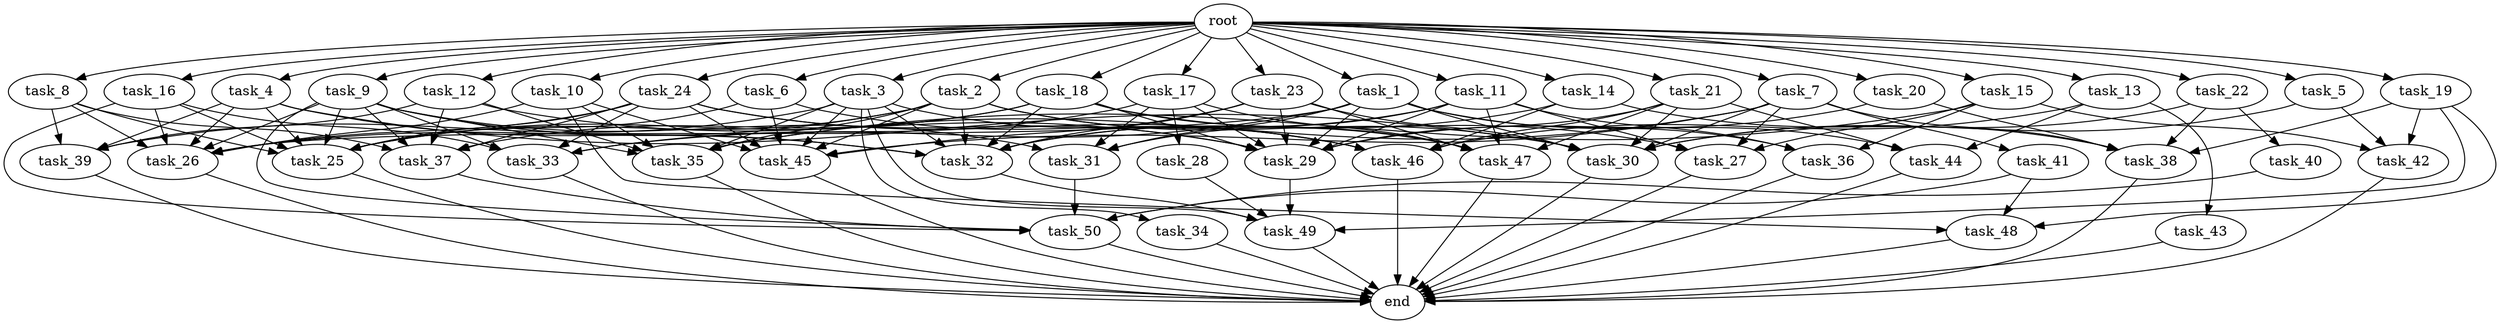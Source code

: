 digraph G {
  root [size="0.000000e+00"];
  task_1 [size="2.374273e+10"];
  task_2 [size="8.829145e+10"];
  task_3 [size="9.056192e+10"];
  task_4 [size="1.407527e+10"];
  task_5 [size="2.608888e+10"];
  task_6 [size="4.198672e+10"];
  task_7 [size="7.020923e+10"];
  task_8 [size="8.432938e+10"];
  task_9 [size="7.868673e+10"];
  task_10 [size="4.661752e+10"];
  task_11 [size="9.605443e+10"];
  task_12 [size="3.963442e+09"];
  task_13 [size="7.093991e+10"];
  task_14 [size="8.835313e+10"];
  task_15 [size="8.260766e+10"];
  task_16 [size="1.725719e+10"];
  task_17 [size="6.333376e+10"];
  task_18 [size="5.450380e+10"];
  task_19 [size="1.400136e+10"];
  task_20 [size="8.027030e+09"];
  task_21 [size="6.322193e+09"];
  task_22 [size="7.924726e+10"];
  task_23 [size="5.263754e+10"];
  task_24 [size="6.221254e+10"];
  task_25 [size="7.255073e+10"];
  task_26 [size="7.501417e+10"];
  task_27 [size="3.533694e+10"];
  task_28 [size="8.607333e+10"];
  task_29 [size="6.747781e+10"];
  task_30 [size="7.417494e+10"];
  task_31 [size="8.516240e+10"];
  task_32 [size="3.202253e+10"];
  task_33 [size="1.391141e+10"];
  task_34 [size="8.211210e+10"];
  task_35 [size="7.069902e+09"];
  task_36 [size="1.613153e+10"];
  task_37 [size="7.492296e+10"];
  task_38 [size="9.479960e+10"];
  task_39 [size="4.231693e+10"];
  task_40 [size="7.574443e+10"];
  task_41 [size="4.980940e+10"];
  task_42 [size="8.167610e+10"];
  task_43 [size="7.042321e+09"];
  task_44 [size="3.058826e+10"];
  task_45 [size="8.412786e+10"];
  task_46 [size="2.059239e+10"];
  task_47 [size="9.905333e+10"];
  task_48 [size="1.052447e+10"];
  task_49 [size="1.624727e+09"];
  task_50 [size="5.350855e+10"];
  end [size="0.000000e+00"];

  root -> task_1 [size="1.000000e-12"];
  root -> task_2 [size="1.000000e-12"];
  root -> task_3 [size="1.000000e-12"];
  root -> task_4 [size="1.000000e-12"];
  root -> task_5 [size="1.000000e-12"];
  root -> task_6 [size="1.000000e-12"];
  root -> task_7 [size="1.000000e-12"];
  root -> task_8 [size="1.000000e-12"];
  root -> task_9 [size="1.000000e-12"];
  root -> task_10 [size="1.000000e-12"];
  root -> task_11 [size="1.000000e-12"];
  root -> task_12 [size="1.000000e-12"];
  root -> task_13 [size="1.000000e-12"];
  root -> task_14 [size="1.000000e-12"];
  root -> task_15 [size="1.000000e-12"];
  root -> task_16 [size="1.000000e-12"];
  root -> task_17 [size="1.000000e-12"];
  root -> task_18 [size="1.000000e-12"];
  root -> task_19 [size="1.000000e-12"];
  root -> task_20 [size="1.000000e-12"];
  root -> task_21 [size="1.000000e-12"];
  root -> task_22 [size="1.000000e-12"];
  root -> task_23 [size="1.000000e-12"];
  root -> task_24 [size="1.000000e-12"];
  task_1 -> task_26 [size="9.376772e+07"];
  task_1 -> task_29 [size="7.497534e+07"];
  task_1 -> task_30 [size="9.271868e+07"];
  task_1 -> task_31 [size="2.129060e+08"];
  task_1 -> task_33 [size="2.782281e+07"];
  task_1 -> task_36 [size="5.377176e+07"];
  task_1 -> task_44 [size="1.019609e+08"];
  task_2 -> task_25 [size="9.068841e+07"];
  task_2 -> task_26 [size="9.376772e+07"];
  task_2 -> task_30 [size="9.271868e+07"];
  task_2 -> task_32 [size="4.002816e+07"];
  task_2 -> task_35 [size="1.009986e+07"];
  task_2 -> task_45 [size="1.201827e+08"];
  task_2 -> task_47 [size="1.650889e+08"];
  task_3 -> task_32 [size="4.002816e+07"];
  task_3 -> task_34 [size="8.211210e+08"];
  task_3 -> task_35 [size="1.009986e+07"];
  task_3 -> task_39 [size="1.057923e+08"];
  task_3 -> task_45 [size="1.201827e+08"];
  task_3 -> task_46 [size="3.432065e+07"];
  task_3 -> task_49 [size="3.249453e+06"];
  task_4 -> task_25 [size="9.068841e+07"];
  task_4 -> task_26 [size="9.376772e+07"];
  task_4 -> task_30 [size="9.271868e+07"];
  task_4 -> task_32 [size="4.002816e+07"];
  task_4 -> task_39 [size="1.057923e+08"];
  task_5 -> task_30 [size="9.271868e+07"];
  task_5 -> task_42 [size="2.722537e+08"];
  task_6 -> task_25 [size="9.068841e+07"];
  task_6 -> task_45 [size="1.201827e+08"];
  task_6 -> task_46 [size="3.432065e+07"];
  task_7 -> task_27 [size="8.834236e+07"];
  task_7 -> task_30 [size="9.271868e+07"];
  task_7 -> task_35 [size="1.009986e+07"];
  task_7 -> task_38 [size="1.895992e+08"];
  task_7 -> task_41 [size="4.980940e+08"];
  task_7 -> task_45 [size="1.201827e+08"];
  task_8 -> task_25 [size="9.068841e+07"];
  task_8 -> task_26 [size="9.376772e+07"];
  task_8 -> task_37 [size="1.498459e+08"];
  task_8 -> task_39 [size="1.057923e+08"];
  task_9 -> task_25 [size="9.068841e+07"];
  task_9 -> task_26 [size="9.376772e+07"];
  task_9 -> task_31 [size="2.129060e+08"];
  task_9 -> task_32 [size="4.002816e+07"];
  task_9 -> task_33 [size="2.782281e+07"];
  task_9 -> task_35 [size="1.009986e+07"];
  task_9 -> task_37 [size="1.498459e+08"];
  task_9 -> task_50 [size="8.918092e+07"];
  task_10 -> task_26 [size="9.376772e+07"];
  task_10 -> task_35 [size="1.009986e+07"];
  task_10 -> task_45 [size="1.201827e+08"];
  task_10 -> task_48 [size="3.508156e+07"];
  task_11 -> task_27 [size="8.834236e+07"];
  task_11 -> task_29 [size="7.497534e+07"];
  task_11 -> task_31 [size="2.129060e+08"];
  task_11 -> task_32 [size="4.002816e+07"];
  task_11 -> task_36 [size="5.377176e+07"];
  task_11 -> task_47 [size="1.650889e+08"];
  task_12 -> task_29 [size="7.497534e+07"];
  task_12 -> task_35 [size="1.009986e+07"];
  task_12 -> task_37 [size="1.498459e+08"];
  task_12 -> task_39 [size="1.057923e+08"];
  task_13 -> task_43 [size="7.042321e+07"];
  task_13 -> task_44 [size="1.019609e+08"];
  task_13 -> task_46 [size="3.432065e+07"];
  task_14 -> task_32 [size="4.002816e+07"];
  task_14 -> task_38 [size="1.895992e+08"];
  task_14 -> task_46 [size="3.432065e+07"];
  task_15 -> task_27 [size="8.834236e+07"];
  task_15 -> task_35 [size="1.009986e+07"];
  task_15 -> task_36 [size="5.377176e+07"];
  task_15 -> task_42 [size="2.722537e+08"];
  task_16 -> task_25 [size="9.068841e+07"];
  task_16 -> task_26 [size="9.376772e+07"];
  task_16 -> task_33 [size="2.782281e+07"];
  task_16 -> task_50 [size="8.918092e+07"];
  task_17 -> task_28 [size="8.607333e+08"];
  task_17 -> task_29 [size="7.497534e+07"];
  task_17 -> task_31 [size="2.129060e+08"];
  task_17 -> task_33 [size="2.782281e+07"];
  task_17 -> task_47 [size="1.650889e+08"];
  task_18 -> task_25 [size="9.068841e+07"];
  task_18 -> task_27 [size="8.834236e+07"];
  task_18 -> task_29 [size="7.497534e+07"];
  task_18 -> task_32 [size="4.002816e+07"];
  task_18 -> task_37 [size="1.498459e+08"];
  task_18 -> task_47 [size="1.650889e+08"];
  task_19 -> task_38 [size="1.895992e+08"];
  task_19 -> task_42 [size="2.722537e+08"];
  task_19 -> task_48 [size="3.508156e+07"];
  task_19 -> task_49 [size="3.249453e+06"];
  task_20 -> task_29 [size="7.497534e+07"];
  task_20 -> task_38 [size="1.895992e+08"];
  task_21 -> task_29 [size="7.497534e+07"];
  task_21 -> task_30 [size="9.271868e+07"];
  task_21 -> task_44 [size="1.019609e+08"];
  task_21 -> task_46 [size="3.432065e+07"];
  task_21 -> task_47 [size="1.650889e+08"];
  task_22 -> task_30 [size="9.271868e+07"];
  task_22 -> task_38 [size="1.895992e+08"];
  task_22 -> task_40 [size="7.574443e+08"];
  task_23 -> task_29 [size="7.497534e+07"];
  task_23 -> task_30 [size="9.271868e+07"];
  task_23 -> task_32 [size="4.002816e+07"];
  task_23 -> task_45 [size="1.201827e+08"];
  task_23 -> task_47 [size="1.650889e+08"];
  task_24 -> task_25 [size="9.068841e+07"];
  task_24 -> task_26 [size="9.376772e+07"];
  task_24 -> task_29 [size="7.497534e+07"];
  task_24 -> task_33 [size="2.782281e+07"];
  task_24 -> task_37 [size="1.498459e+08"];
  task_24 -> task_45 [size="1.201827e+08"];
  task_24 -> task_46 [size="3.432065e+07"];
  task_25 -> end [size="1.000000e-12"];
  task_26 -> end [size="1.000000e-12"];
  task_27 -> end [size="1.000000e-12"];
  task_28 -> task_49 [size="3.249453e+06"];
  task_29 -> task_49 [size="3.249453e+06"];
  task_30 -> end [size="1.000000e-12"];
  task_31 -> task_50 [size="8.918092e+07"];
  task_32 -> task_49 [size="3.249453e+06"];
  task_33 -> end [size="1.000000e-12"];
  task_34 -> end [size="1.000000e-12"];
  task_35 -> end [size="1.000000e-12"];
  task_36 -> end [size="1.000000e-12"];
  task_37 -> task_50 [size="8.918092e+07"];
  task_38 -> end [size="1.000000e-12"];
  task_39 -> end [size="1.000000e-12"];
  task_40 -> task_50 [size="8.918092e+07"];
  task_41 -> task_48 [size="3.508156e+07"];
  task_41 -> task_50 [size="8.918092e+07"];
  task_42 -> end [size="1.000000e-12"];
  task_43 -> end [size="1.000000e-12"];
  task_44 -> end [size="1.000000e-12"];
  task_45 -> end [size="1.000000e-12"];
  task_46 -> end [size="1.000000e-12"];
  task_47 -> end [size="1.000000e-12"];
  task_48 -> end [size="1.000000e-12"];
  task_49 -> end [size="1.000000e-12"];
  task_50 -> end [size="1.000000e-12"];
}
